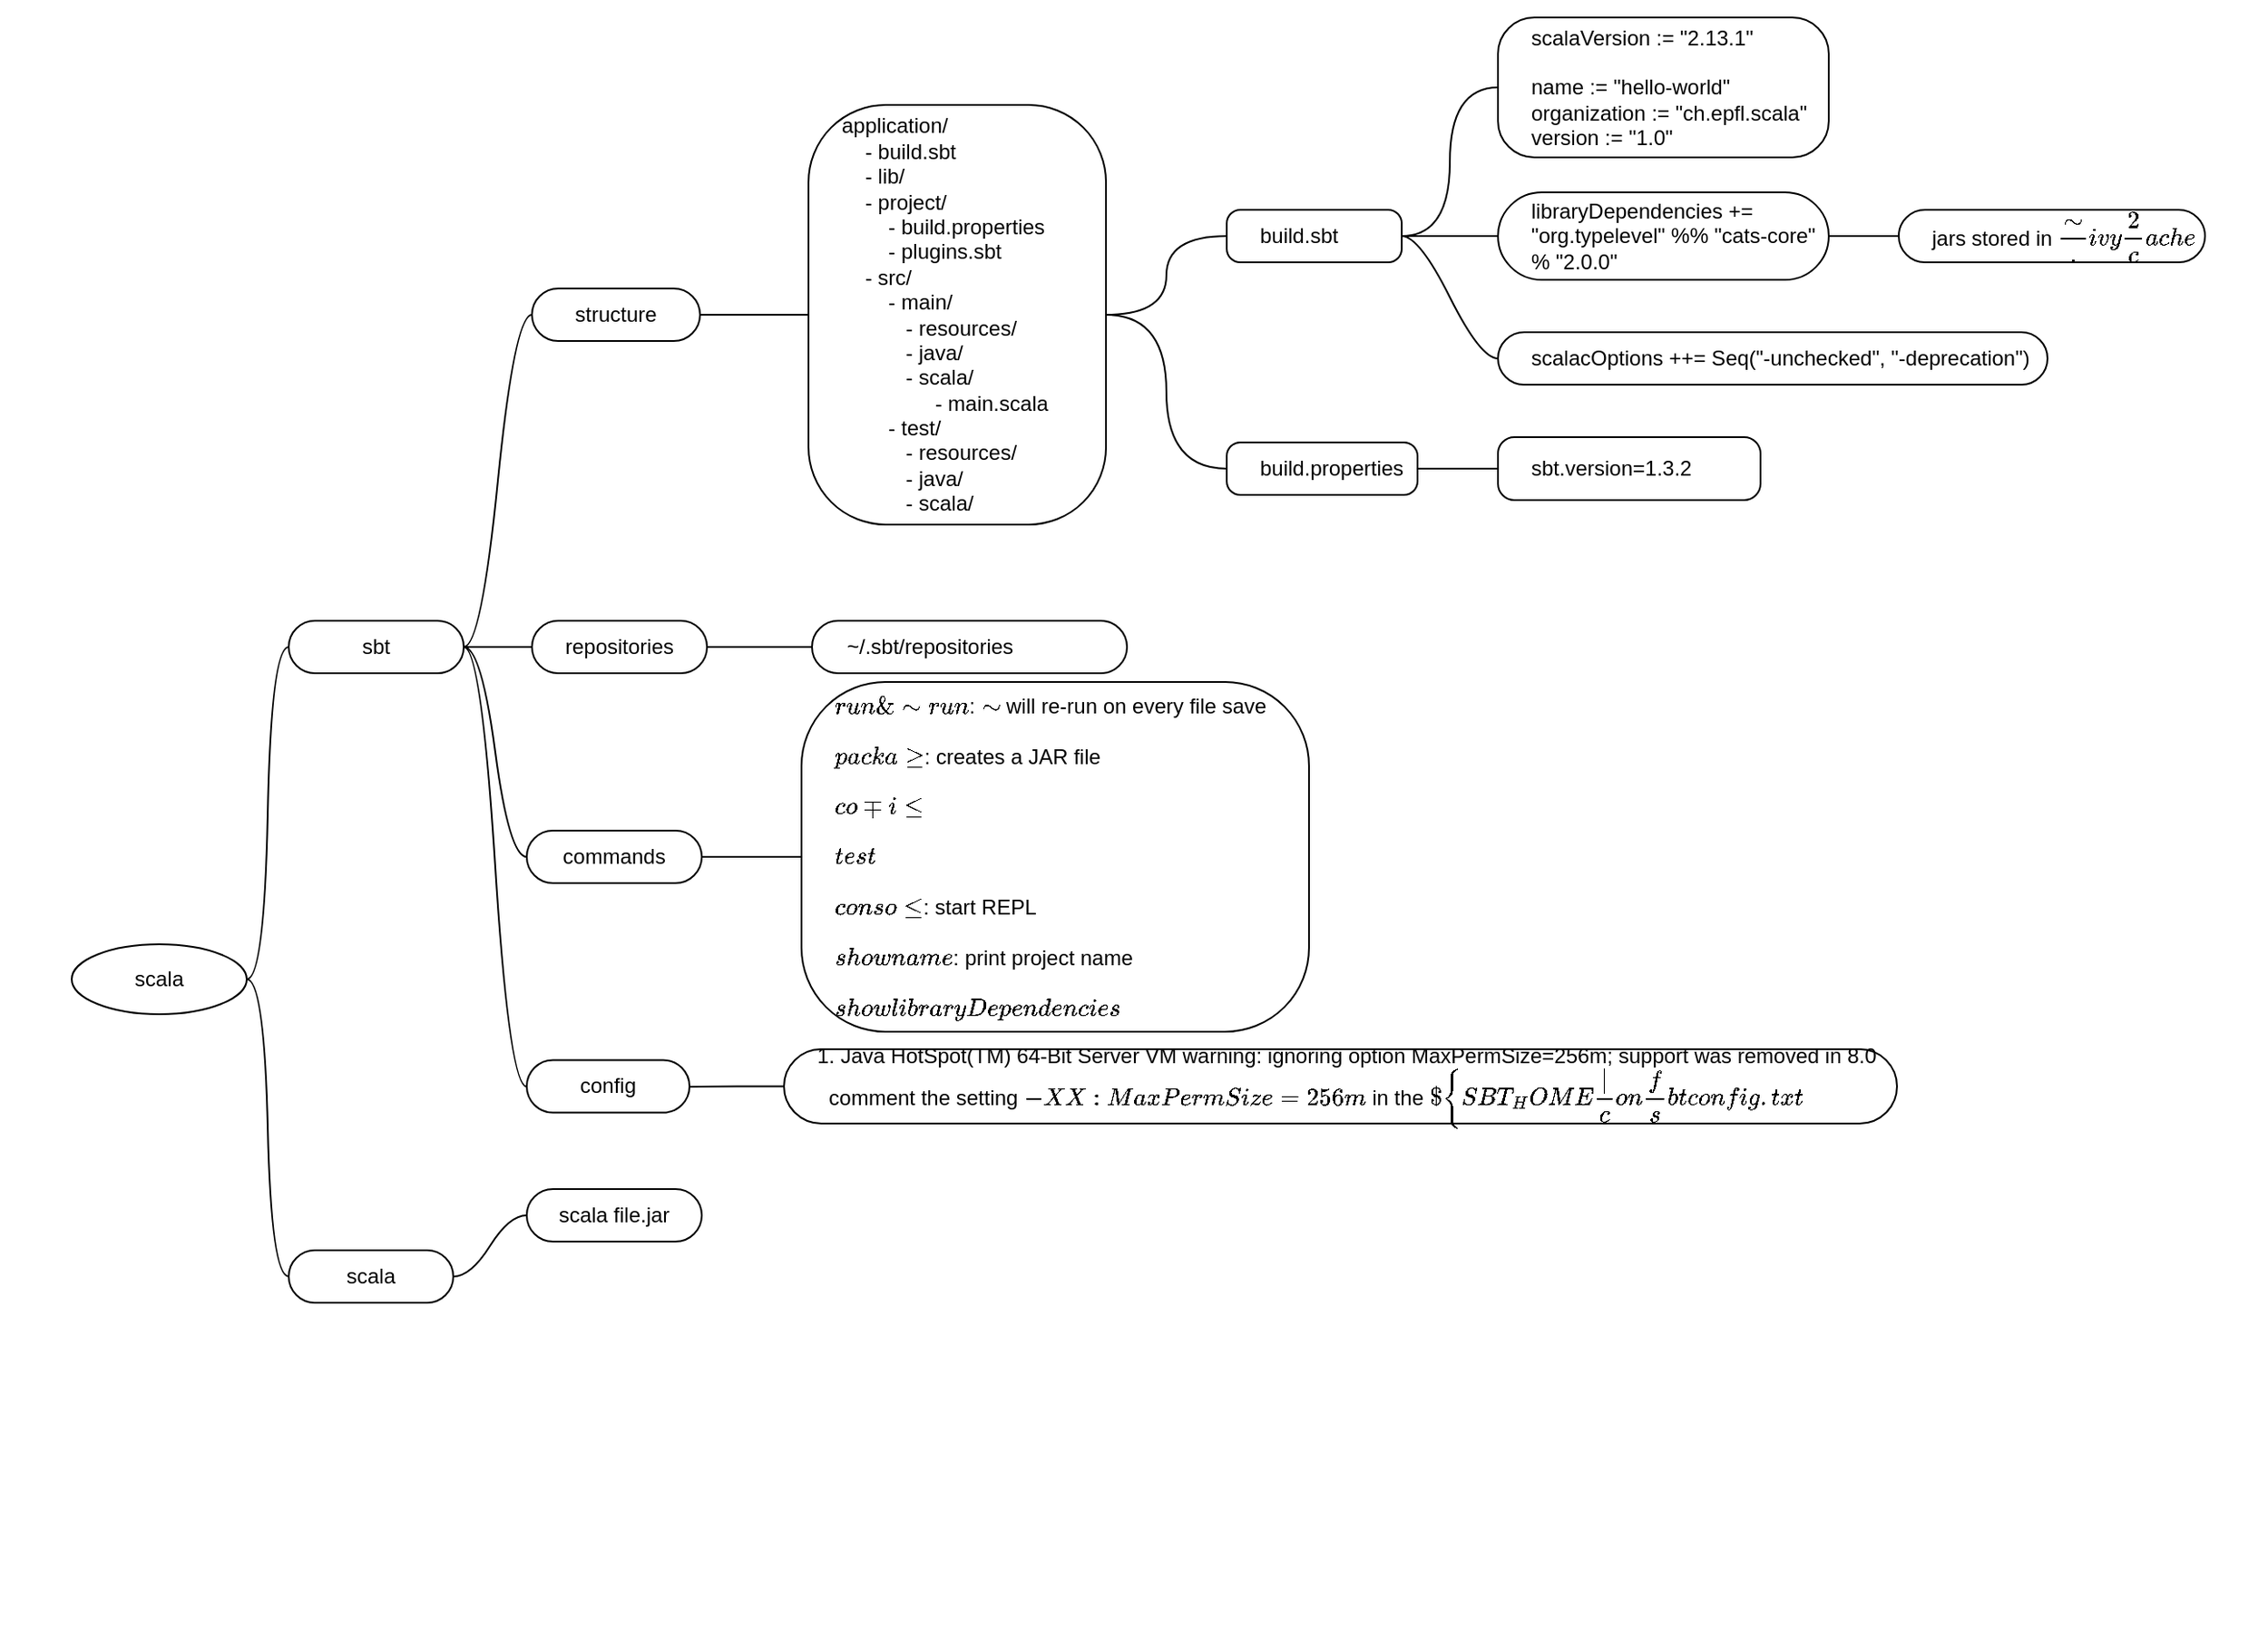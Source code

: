 <mxfile version="12.9.3" type="device" pages="3"><diagram id="EWGYTc7bqy6GZGGbjvN2" name="scala"><mxGraphModel dx="868" dy="3811" grid="1" gridSize="10" guides="1" tooltips="1" connect="1" arrows="1" fold="1" page="1" pageScale="1" pageWidth="2339" pageHeight="3300" math="0" shadow="0"><root><mxCell id="0"/><mxCell id="1" parent="0"/><mxCell id="EoFhbo3bPFA1JX9zwTyj-1" value="" style="swimlane;html=1;startSize=20;horizontal=1;containerType=tree;fillColor=none;strokeColor=none;spacingLeft=15;snapToPoint=1;fixDash=0;backgroundOutline=0;rounded=1;align=left;verticalAlign=middle;" vertex="1" parent="1"><mxGeometry x="40" y="-200" width="1295" height="930" as="geometry"><mxRectangle x="30" y="-120" width="50" height="40" as="alternateBounds"/></mxGeometry></mxCell><UserObject label="scala" link="https://www.scala-lang.org/" id="EoFhbo3bPFA1JX9zwTyj-6"><mxCell style="ellipse;whiteSpace=wrap;html=1;align=center;container=1;recursiveResize=0;treeFolding=1;treeMoving=1;snapToPoint=1;fixDash=0;backgroundOutline=0;" vertex="1" parent="EoFhbo3bPFA1JX9zwTyj-1"><mxGeometry x="41" y="540" width="100" height="40" as="geometry"/></mxCell></UserObject><mxCell id="EoFhbo3bPFA1JX9zwTyj-15" value="" style="edgeStyle=entityRelationEdgeStyle;startArrow=none;endArrow=none;segment=10;curved=1;snapToPoint=1;fixDash=0;backgroundOutline=0;exitX=1;exitY=0.5;exitDx=0;exitDy=0;" edge="1" target="EoFhbo3bPFA1JX9zwTyj-16" source="EoFhbo3bPFA1JX9zwTyj-6" parent="EoFhbo3bPFA1JX9zwTyj-1"><mxGeometry relative="1" as="geometry"><mxPoint x="121" y="570" as="sourcePoint"/></mxGeometry></mxCell><UserObject label="sbt" link="https://www.scala-sbt.org/1.x/docs/" id="EoFhbo3bPFA1JX9zwTyj-16"><mxCell style="whiteSpace=wrap;html=1;rounded=1;arcSize=50;align=center;verticalAlign=middle;container=1;recursiveResize=0;strokeWidth=1;autosize=1;spacing=4;treeFolding=1;treeMoving=1;snapToPoint=1;fixDash=0;backgroundOutline=0;" vertex="1" parent="EoFhbo3bPFA1JX9zwTyj-1"><mxGeometry x="165" y="355" width="100" height="30" as="geometry"/></mxCell></UserObject><mxCell id="HXkj4zqK0N98TBbHZSJ0-14" value="" style="edgeStyle=entityRelationEdgeStyle;startArrow=none;endArrow=none;segment=10;curved=1;snapToPoint=1;fixDash=0;backgroundOutline=0;" edge="1" target="HXkj4zqK0N98TBbHZSJ0-15" source="EoFhbo3bPFA1JX9zwTyj-16" parent="EoFhbo3bPFA1JX9zwTyj-1"><mxGeometry relative="1" as="geometry"><mxPoint x="334" y="310" as="sourcePoint"/></mxGeometry></mxCell><mxCell id="HXkj4zqK0N98TBbHZSJ0-15" value="repositories" style="whiteSpace=wrap;html=1;rounded=1;arcSize=50;align=center;verticalAlign=middle;container=1;recursiveResize=0;strokeWidth=1;autosize=1;spacing=4;treeFolding=1;treeMoving=1;snapToPoint=1;fixDash=0;backgroundOutline=0;" vertex="1" parent="EoFhbo3bPFA1JX9zwTyj-1"><mxGeometry x="304" y="355" width="100" height="30" as="geometry"/></mxCell><mxCell id="HXkj4zqK0N98TBbHZSJ0-16" value="" style="edgeStyle=entityRelationEdgeStyle;startArrow=none;endArrow=none;segment=10;curved=1;snapToPoint=1;fixDash=0;backgroundOutline=0;" edge="1" target="HXkj4zqK0N98TBbHZSJ0-17" source="HXkj4zqK0N98TBbHZSJ0-15" parent="EoFhbo3bPFA1JX9zwTyj-1"><mxGeometry relative="1" as="geometry"><mxPoint x="334" y="330" as="sourcePoint"/></mxGeometry></mxCell><mxCell id="HXkj4zqK0N98TBbHZSJ0-17" value="~/.sbt/repositories" style="whiteSpace=wrap;html=1;rounded=1;arcSize=50;align=left;verticalAlign=middle;container=1;recursiveResize=0;strokeWidth=1;autosize=1;spacing=4;treeFolding=1;treeMoving=1;spacingLeft=16;snapToPoint=1;fixDash=0;backgroundOutline=0;" vertex="1" parent="EoFhbo3bPFA1JX9zwTyj-1"><mxGeometry x="464" y="355" width="180" height="30" as="geometry"/></mxCell><mxCell id="HXkj4zqK0N98TBbHZSJ0-22" value="" style="edgeStyle=entityRelationEdgeStyle;startArrow=none;endArrow=none;segment=10;curved=1;snapToPoint=1;fixDash=0;backgroundOutline=0;exitX=1;exitY=0.5;exitDx=0;exitDy=0;" edge="1" target="HXkj4zqK0N98TBbHZSJ0-23" source="EoFhbo3bPFA1JX9zwTyj-6" parent="EoFhbo3bPFA1JX9zwTyj-1"><mxGeometry relative="1" as="geometry"><mxPoint x="131" y="565" as="sourcePoint"/></mxGeometry></mxCell><mxCell id="HXkj4zqK0N98TBbHZSJ0-23" value="scala" style="whiteSpace=wrap;html=1;rounded=1;arcSize=50;align=center;verticalAlign=middle;container=1;recursiveResize=0;strokeWidth=1;autosize=1;spacing=4;treeFolding=1;treeMoving=1;snapToPoint=1;fixDash=0;backgroundOutline=0;" vertex="1" parent="EoFhbo3bPFA1JX9zwTyj-1"><mxGeometry x="165" y="715" width="94" height="30" as="geometry"/></mxCell><mxCell id="HXkj4zqK0N98TBbHZSJ0-25" value="" style="edgeStyle=entityRelationEdgeStyle;startArrow=none;endArrow=none;segment=10;curved=1;snapToPoint=1;fixDash=0;backgroundOutline=0;" edge="1" target="HXkj4zqK0N98TBbHZSJ0-26" source="HXkj4zqK0N98TBbHZSJ0-23" parent="EoFhbo3bPFA1JX9zwTyj-1"><mxGeometry relative="1" as="geometry"><mxPoint x="145" y="515" as="sourcePoint"/></mxGeometry></mxCell><mxCell id="HXkj4zqK0N98TBbHZSJ0-26" value="scala file.jar" style="whiteSpace=wrap;html=1;rounded=1;arcSize=50;align=center;verticalAlign=middle;container=1;recursiveResize=0;strokeWidth=1;autosize=1;spacing=4;treeFolding=1;treeMoving=1;snapToPoint=1;fixDash=0;backgroundOutline=0;" vertex="1" parent="EoFhbo3bPFA1JX9zwTyj-1"><mxGeometry x="301" y="680" width="100" height="30" as="geometry"/></mxCell><mxCell id="HXkj4zqK0N98TBbHZSJ0-43" value="structure" style="whiteSpace=wrap;html=1;rounded=1;arcSize=50;align=center;verticalAlign=middle;container=1;recursiveResize=0;strokeWidth=1;autosize=1;spacing=4;treeFolding=1;treeMoving=1;snapToPoint=1;fixDash=0;backgroundOutline=0;" vertex="1" parent="EoFhbo3bPFA1JX9zwTyj-1"><mxGeometry x="304" y="165" width="96" height="30" as="geometry"/></mxCell><mxCell id="HXkj4zqK0N98TBbHZSJ0-42" value="" style="edgeStyle=entityRelationEdgeStyle;startArrow=none;endArrow=none;segment=10;curved=1;snapToPoint=1;fixDash=0;backgroundOutline=0;" edge="1" target="HXkj4zqK0N98TBbHZSJ0-43" source="EoFhbo3bPFA1JX9zwTyj-16" parent="EoFhbo3bPFA1JX9zwTyj-1"><mxGeometry relative="1" as="geometry"><mxPoint x="300" y="35" as="sourcePoint"/></mxGeometry></mxCell><mxCell id="HXkj4zqK0N98TBbHZSJ0-44" value="application/&lt;br&gt;&amp;nbsp; &amp;nbsp; - build.sbt&lt;br&gt;&amp;nbsp; &amp;nbsp; - lib/&lt;br&gt;&amp;nbsp; &amp;nbsp; - project/&lt;br&gt;&amp;nbsp; &amp;nbsp; &amp;nbsp; &amp;nbsp; - build.properties&lt;br&gt;&amp;nbsp; &amp;nbsp; &amp;nbsp; &amp;nbsp; - plugins.sbt&lt;br&gt;&amp;nbsp; &amp;nbsp; - src/&lt;br&gt;&amp;nbsp; &amp;nbsp; &amp;nbsp; &amp;nbsp; - main/&lt;br&gt;&amp;nbsp; &amp;nbsp; &amp;nbsp; &amp;nbsp; &amp;nbsp; &amp;nbsp;- resources/&lt;br&gt;&amp;nbsp; &amp;nbsp; &amp;nbsp; &amp;nbsp; &amp;nbsp; &amp;nbsp;- java/&lt;br&gt;&amp;nbsp; &amp;nbsp; &amp;nbsp; &amp;nbsp; &amp;nbsp; &amp;nbsp;- scala/&lt;br&gt;&amp;nbsp; &amp;nbsp; &amp;nbsp; &amp;nbsp; &amp;nbsp; &amp;nbsp; &amp;nbsp; &amp;nbsp; - main.scala&lt;br&gt;&amp;nbsp; &amp;nbsp; &amp;nbsp; &amp;nbsp; - test/&lt;br&gt;&amp;nbsp; &amp;nbsp; &amp;nbsp; &amp;nbsp; &amp;nbsp; &amp;nbsp;- resources/&lt;br&gt;&amp;nbsp; &amp;nbsp; &amp;nbsp; &amp;nbsp; &amp;nbsp; &amp;nbsp;- java/&lt;br&gt;&amp;nbsp; &amp;nbsp; &amp;nbsp; &amp;nbsp; &amp;nbsp; &amp;nbsp;- scala/" style="whiteSpace=wrap;html=1;rounded=1;arcSize=26;align=left;verticalAlign=middle;container=1;recursiveResize=0;strokeWidth=1;autosize=1;spacing=4;treeFolding=1;treeMoving=1;snapToPoint=1;fixDash=0;backgroundOutline=0;spacingLeft=15;glass=0;comic=0;shadow=0;" vertex="1" parent="EoFhbo3bPFA1JX9zwTyj-1"><mxGeometry x="462" y="60" width="170" height="240" as="geometry"/></mxCell><mxCell id="HXkj4zqK0N98TBbHZSJ0-45" value="" style="edgeStyle=orthogonalEdgeStyle;rounded=0;orthogonalLoop=1;jettySize=auto;html=1;endArrow=none;endFill=0;" edge="1" parent="EoFhbo3bPFA1JX9zwTyj-1" source="HXkj4zqK0N98TBbHZSJ0-43" target="HXkj4zqK0N98TBbHZSJ0-44"><mxGeometry relative="1" as="geometry"/></mxCell><mxCell id="HXkj4zqK0N98TBbHZSJ0-48" value="" style="edgeStyle=entityRelationEdgeStyle;startArrow=none;endArrow=none;segment=10;curved=1;snapToPoint=1;fixDash=0;backgroundOutline=0;" edge="1" target="HXkj4zqK0N98TBbHZSJ0-49" source="EoFhbo3bPFA1JX9zwTyj-16" parent="EoFhbo3bPFA1JX9zwTyj-1"><mxGeometry relative="1" as="geometry"><mxPoint x="303" y="145" as="sourcePoint"/></mxGeometry></mxCell><UserObject label="commands" id="HXkj4zqK0N98TBbHZSJ0-49"><mxCell style="whiteSpace=wrap;html=1;rounded=1;arcSize=50;align=center;verticalAlign=middle;container=1;recursiveResize=0;strokeWidth=1;autosize=1;spacing=4;treeFolding=1;treeMoving=1;snapToPoint=1;fixDash=0;backgroundOutline=0;" vertex="1" parent="EoFhbo3bPFA1JX9zwTyj-1"><mxGeometry x="301" y="475" width="100" height="30" as="geometry"/></mxCell></UserObject><mxCell id="HXkj4zqK0N98TBbHZSJ0-50" value="" style="edgeStyle=entityRelationEdgeStyle;startArrow=none;endArrow=none;segment=10;curved=1;snapToPoint=1;fixDash=0;backgroundOutline=0;" edge="1" target="HXkj4zqK0N98TBbHZSJ0-51" source="HXkj4zqK0N98TBbHZSJ0-49" parent="EoFhbo3bPFA1JX9zwTyj-1"><mxGeometry relative="1" as="geometry"><mxPoint x="294" y="190" as="sourcePoint"/></mxGeometry></mxCell><UserObject label="`run &amp;amp; ~run`: `~` will re-run on every file save&lt;br&gt;&lt;br&gt;`package`: creates a JAR file&lt;br&gt;&lt;br&gt;`compile`&lt;br&gt;&lt;br&gt;`test`&lt;br&gt;&lt;br&gt;`console`: start REPL&lt;br&gt;&lt;br&gt;`show name`: print project name&lt;br&gt;&lt;br&gt;`show libraryDependencies`" id="HXkj4zqK0N98TBbHZSJ0-51"><mxCell style="whiteSpace=wrap;html=1;rounded=1;arcSize=24;align=left;verticalAlign=middle;container=1;recursiveResize=0;strokeWidth=1;autosize=1;spacing=4;treeFolding=1;treeMoving=1;snapToPoint=1;fixDash=0;backgroundOutline=0;spacingLeft=15;" vertex="1" parent="EoFhbo3bPFA1JX9zwTyj-1"><mxGeometry x="458" y="390" width="290" height="200" as="geometry"/></mxCell></UserObject><mxCell id="HXkj4zqK0N98TBbHZSJ0-52" value="" style="edgeStyle=entityRelationEdgeStyle;startArrow=none;endArrow=none;segment=10;curved=1;snapToPoint=1;fixDash=0;backgroundOutline=0;" edge="1" target="HXkj4zqK0N98TBbHZSJ0-53" source="EoFhbo3bPFA1JX9zwTyj-16" parent="EoFhbo3bPFA1JX9zwTyj-1"><mxGeometry relative="1" as="geometry"><mxPoint x="294" y="190" as="sourcePoint"/></mxGeometry></mxCell><mxCell id="HXkj4zqK0N98TBbHZSJ0-53" value="config" style="whiteSpace=wrap;html=1;rounded=1;arcSize=50;align=center;verticalAlign=middle;container=1;recursiveResize=0;strokeWidth=1;autosize=1;spacing=4;treeFolding=1;treeMoving=1;snapToPoint=1;fixDash=0;backgroundOutline=0;" vertex="1" parent="EoFhbo3bPFA1JX9zwTyj-1"><mxGeometry x="301" y="606.25" width="93" height="30" as="geometry"/></mxCell><mxCell id="HXkj4zqK0N98TBbHZSJ0-54" value="" style="edgeStyle=entityRelationEdgeStyle;startArrow=none;endArrow=none;segment=10;curved=1;snapToPoint=1;fixDash=0;backgroundOutline=0;entryX=0;entryY=0.5;entryDx=0;entryDy=0;" edge="1" target="HXkj4zqK0N98TBbHZSJ0-55" source="HXkj4zqK0N98TBbHZSJ0-53" parent="EoFhbo3bPFA1JX9zwTyj-1"><mxGeometry relative="1" as="geometry"><mxPoint x="294" y="190" as="sourcePoint"/><mxPoint x="464" y="640" as="targetPoint"/></mxGeometry></mxCell><mxCell id="HXkj4zqK0N98TBbHZSJ0-55" value="1. Java HotSpot(TM) 64-Bit Server VM warning: ignoring option MaxPermSize=256m; support was removed in 8.0&lt;br&gt;&amp;nbsp; comment the setting `-XX:MaxPermSize=256m` in the `${SBT_HOME|/conf/sbtconfig.txt`" style="whiteSpace=wrap;html=1;rounded=1;arcSize=50;align=left;verticalAlign=middle;container=1;recursiveResize=0;strokeWidth=1;autosize=1;spacing=4;treeFolding=1;treeMoving=1;snapToPoint=1;fixDash=0;backgroundOutline=0;spacingLeft=15;" vertex="1" parent="EoFhbo3bPFA1JX9zwTyj-1"><mxGeometry x="448" y="600" width="636" height="42.5" as="geometry"/></mxCell><mxCell id="HXkj4zqK0N98TBbHZSJ0-67" value="" style="edgeStyle=orthogonalEdgeStyle;rounded=0;orthogonalLoop=1;jettySize=auto;html=1;endArrow=none;endFill=0;curved=1;" edge="1" target="HXkj4zqK0N98TBbHZSJ0-68" source="HXkj4zqK0N98TBbHZSJ0-44" parent="EoFhbo3bPFA1JX9zwTyj-1"><mxGeometry relative="1" as="geometry"><mxPoint x="431" y="-45" as="sourcePoint"/></mxGeometry></mxCell><mxCell id="HXkj4zqK0N98TBbHZSJ0-68" value="build.properties" style="whiteSpace=wrap;html=1;rounded=1;arcSize=26;align=left;verticalAlign=middle;container=1;recursiveResize=0;strokeWidth=1;autosize=1;spacing=4;treeFolding=1;treeMoving=1;snapToPoint=1;fixDash=0;backgroundOutline=0;spacingLeft=15;glass=0;comic=0;shadow=0;" vertex="1" parent="EoFhbo3bPFA1JX9zwTyj-1"><mxGeometry x="701" y="253" width="109" height="30" as="geometry"/></mxCell><mxCell id="HXkj4zqK0N98TBbHZSJ0-69" value="" style="edgeStyle=orthogonalEdgeStyle;rounded=0;orthogonalLoop=1;jettySize=auto;html=1;endArrow=none;endFill=0;" edge="1" target="HXkj4zqK0N98TBbHZSJ0-70" source="HXkj4zqK0N98TBbHZSJ0-68" parent="EoFhbo3bPFA1JX9zwTyj-1"><mxGeometry relative="1" as="geometry"><mxPoint x="663" y="-45" as="sourcePoint"/></mxGeometry></mxCell><mxCell id="HXkj4zqK0N98TBbHZSJ0-70" value="sbt.version=1.3.2" style="whiteSpace=wrap;html=1;rounded=1;arcSize=26;align=left;verticalAlign=middle;container=1;recursiveResize=0;strokeWidth=1;autosize=1;spacing=4;treeFolding=1;treeMoving=1;snapToPoint=1;fixDash=0;backgroundOutline=0;spacingLeft=15;glass=0;comic=0;shadow=0;" vertex="1" parent="EoFhbo3bPFA1JX9zwTyj-1"><mxGeometry x="856" y="250" width="150" height="36" as="geometry"/></mxCell><mxCell id="HXkj4zqK0N98TBbHZSJ0-75" value="" style="edgeStyle=orthogonalEdgeStyle;rounded=0;orthogonalLoop=1;jettySize=auto;html=1;endArrow=none;endFill=0;curved=1;" edge="1" target="HXkj4zqK0N98TBbHZSJ0-76" source="HXkj4zqK0N98TBbHZSJ0-44" parent="EoFhbo3bPFA1JX9zwTyj-1"><mxGeometry relative="1" as="geometry"><mxPoint x="663" y="-45" as="sourcePoint"/></mxGeometry></mxCell><mxCell id="HXkj4zqK0N98TBbHZSJ0-76" value="&lt;span style=&quot;text-align: center&quot;&gt;build.sbt&lt;/span&gt;" style="whiteSpace=wrap;html=1;rounded=1;arcSize=26;align=left;verticalAlign=middle;container=1;recursiveResize=0;strokeWidth=1;autosize=1;spacing=4;treeFolding=1;treeMoving=1;snapToPoint=1;fixDash=0;backgroundOutline=0;spacingLeft=15;glass=0;comic=0;shadow=0;" vertex="1" parent="EoFhbo3bPFA1JX9zwTyj-1"><mxGeometry x="701" y="120" width="100" height="30" as="geometry"/></mxCell><UserObject label="libraryDependencies += &quot;org.typelevel&quot; %% &quot;cats-core&quot; % &quot;2.0.0&quot;" link="https://index.scala-lang.org" id="HXkj4zqK0N98TBbHZSJ0-81"><mxCell style="whiteSpace=wrap;html=1;rounded=1;arcSize=50;align=left;verticalAlign=middle;container=1;recursiveResize=0;strokeWidth=1;autosize=1;spacing=4;treeFolding=1;treeMoving=1;spacingLeft=15;snapToPoint=1;fixDash=0;backgroundOutline=0;collapsible=1;overflow=visible;" vertex="1" collapsed="1" parent="EoFhbo3bPFA1JX9zwTyj-1"><mxGeometry x="856" y="110" width="189" height="50" as="geometry"/></mxCell></UserObject><mxCell id="HXkj4zqK0N98TBbHZSJ0-82" value="" style="edgeStyle=entityRelationEdgeStyle;startArrow=none;endArrow=none;segment=10;curved=1;snapToPoint=1;fixDash=0;backgroundOutline=0;exitX=1;exitY=0.5;exitDx=0;exitDy=0;" edge="1" parent="EoFhbo3bPFA1JX9zwTyj-1" source="HXkj4zqK0N98TBbHZSJ0-76" target="HXkj4zqK0N98TBbHZSJ0-81"><mxGeometry relative="1" as="geometry"><mxPoint x="751" y="310" as="sourcePoint"/><mxPoint x="470" y="410" as="targetPoint"/></mxGeometry></mxCell><mxCell id="HXkj4zqK0N98TBbHZSJ0-85" value="" style="edgeStyle=orthogonalEdgeStyle;rounded=0;orthogonalLoop=1;jettySize=auto;html=1;endArrow=none;endFill=0;curved=1;entryX=0;entryY=0.5;entryDx=0;entryDy=0;" edge="1" target="HXkj4zqK0N98TBbHZSJ0-86" source="HXkj4zqK0N98TBbHZSJ0-76" parent="EoFhbo3bPFA1JX9zwTyj-1"><mxGeometry relative="1" as="geometry"><mxPoint x="661" y="10" as="sourcePoint"/></mxGeometry></mxCell><mxCell id="HXkj4zqK0N98TBbHZSJ0-86" value="scalaVersion := &quot;2.13.1&quot;&lt;br&gt;&lt;br&gt;name := &quot;hello-world&quot;&lt;br&gt;organization := &quot;ch.epfl.scala&quot;&lt;br&gt;version := &quot;1.0&quot;" style="whiteSpace=wrap;html=1;rounded=1;arcSize=26;align=left;verticalAlign=middle;container=1;recursiveResize=0;strokeWidth=1;autosize=1;spacing=4;treeFolding=1;treeMoving=1;snapToPoint=1;fixDash=0;backgroundOutline=0;spacingLeft=15;glass=0;comic=0;shadow=0;" vertex="1" parent="EoFhbo3bPFA1JX9zwTyj-1"><mxGeometry x="856" y="10" width="189" height="80" as="geometry"/></mxCell><mxCell id="HXkj4zqK0N98TBbHZSJ0-89" value="" style="edgeStyle=entityRelationEdgeStyle;startArrow=none;endArrow=none;segment=10;curved=1;snapToPoint=1;fixDash=0;backgroundOutline=0;exitX=1;exitY=0.5;exitDx=0;exitDy=0;" edge="1" target="HXkj4zqK0N98TBbHZSJ0-90" source="HXkj4zqK0N98TBbHZSJ0-76" parent="EoFhbo3bPFA1JX9zwTyj-1"><mxGeometry relative="1" as="geometry"><mxPoint x="841" y="-95" as="sourcePoint"/><mxPoint x="470" y="410" as="targetPoint"/></mxGeometry></mxCell><UserObject label="scalacOptions ++= Seq(&quot;-unchecked&quot;, &quot;-deprecation&quot;)" link="https://index.scala-lang.org" id="HXkj4zqK0N98TBbHZSJ0-90"><mxCell style="whiteSpace=wrap;html=1;rounded=1;arcSize=50;align=left;verticalAlign=middle;container=1;recursiveResize=0;strokeWidth=1;autosize=1;spacing=4;treeFolding=1;treeMoving=1;spacingLeft=15;snapToPoint=1;fixDash=0;backgroundOutline=0;collapsible=1;overflow=visible;" vertex="1" collapsed="1" parent="EoFhbo3bPFA1JX9zwTyj-1"><mxGeometry x="856" y="190" width="314" height="30" as="geometry"/></mxCell></UserObject><mxCell id="HXkj4zqK0N98TBbHZSJ0-91" value="" style="edgeStyle=entityRelationEdgeStyle;startArrow=none;endArrow=none;segment=10;curved=1;snapToPoint=1;fixDash=0;backgroundOutline=0;exitX=1;exitY=0.5;exitDx=0;exitDy=0;" edge="1" target="HXkj4zqK0N98TBbHZSJ0-92" source="HXkj4zqK0N98TBbHZSJ0-81" parent="EoFhbo3bPFA1JX9zwTyj-1"><mxGeometry relative="1" as="geometry"><mxPoint x="841" y="-65" as="sourcePoint"/><mxPoint x="470" y="410" as="targetPoint"/></mxGeometry></mxCell><UserObject label="jars stored in `~/.ivy2/cache`" link="https://index.scala-lang.org" id="HXkj4zqK0N98TBbHZSJ0-92"><mxCell style="whiteSpace=wrap;html=1;rounded=1;arcSize=50;align=left;verticalAlign=middle;container=1;recursiveResize=0;strokeWidth=1;autosize=1;spacing=4;treeFolding=1;treeMoving=1;spacingLeft=15;snapToPoint=1;fixDash=0;backgroundOutline=0;collapsible=1;overflow=visible;" vertex="1" collapsed="1" parent="EoFhbo3bPFA1JX9zwTyj-1"><mxGeometry x="1085" y="120" width="175" height="30" as="geometry"/></mxCell></UserObject></root></mxGraphModel></diagram><diagram id="FLPFpf0fDZkSOcCbkyvu" name="cluster"><mxGraphModel dx="868" dy="511" grid="1" gridSize="10" guides="1" tooltips="1" connect="1" arrows="1" fold="1" page="1" pageScale="1" pageWidth="2339" pageHeight="3300" math="0" shadow="0"><root><mxCell id="Sro-y_ONTGwIrrQq8ra5-0"/><mxCell id="Sro-y_ONTGwIrrQq8ra5-1" parent="Sro-y_ONTGwIrrQq8ra5-0"/><mxCell id="Sro-y_ONTGwIrrQq8ra5-2" value="D" style="swimlane;html=1;startSize=20;horizontal=1;containerType=tree;rounded=1;shadow=0;glass=0;comic=0;fillColor=none;align=left;strokeColor=none;" vertex="1" parent="Sro-y_ONTGwIrrQq8ra5-1"><mxGeometry x="50" y="100" width="810" height="370" as="geometry"/></mxCell><mxCell id="Sro-y_ONTGwIrrQq8ra5-3" value="" style="edgeStyle=entityRelationEdgeStyle;startArrow=none;endArrow=none;segment=10;curved=1;" edge="1" parent="Sro-y_ONTGwIrrQq8ra5-2" source="Sro-y_ONTGwIrrQq8ra5-7" target="Sro-y_ONTGwIrrQq8ra5-8"><mxGeometry relative="1" as="geometry"/></mxCell><mxCell id="Sro-y_ONTGwIrrQq8ra5-7" value="cluster" style="ellipse;whiteSpace=wrap;html=1;align=center;container=1;recursiveResize=0;treeFolding=1;treeMoving=1;" vertex="1" parent="Sro-y_ONTGwIrrQq8ra5-2"><mxGeometry x="40" y="135" width="100" height="40" as="geometry"/></mxCell><mxCell id="Sro-y_ONTGwIrrQq8ra5-8" value="hadoop" style="whiteSpace=wrap;html=1;rounded=1;arcSize=50;align=center;verticalAlign=middle;container=1;recursiveResize=0;strokeWidth=1;autosize=1;spacing=4;treeFolding=1;treeMoving=1;" vertex="1" parent="Sro-y_ONTGwIrrQq8ra5-2"><mxGeometry x="170" y="95" width="80" height="30" as="geometry"/></mxCell><mxCell id="Sro-y_ONTGwIrrQq8ra5-21" value="" style="edgeStyle=entityRelationEdgeStyle;startArrow=none;endArrow=none;segment=10;curved=1;" edge="1" target="Sro-y_ONTGwIrrQq8ra5-22" source="Sro-y_ONTGwIrrQq8ra5-7" parent="Sro-y_ONTGwIrrQq8ra5-2"><mxGeometry relative="1" as="geometry"><mxPoint x="140" y="220" as="sourcePoint"/></mxGeometry></mxCell><mxCell id="Sro-y_ONTGwIrrQq8ra5-22" value="spark" style="whiteSpace=wrap;html=1;rounded=1;arcSize=50;align=center;verticalAlign=middle;container=1;recursiveResize=0;strokeWidth=1;autosize=1;spacing=4;treeFolding=1;treeMoving=1;" vertex="1" parent="Sro-y_ONTGwIrrQq8ra5-2"><mxGeometry x="170" y="180" width="80" height="30" as="geometry"/></mxCell><mxCell id="Sro-y_ONTGwIrrQq8ra5-23" value="" style="edgeStyle=entityRelationEdgeStyle;startArrow=none;endArrow=none;segment=10;curved=1;" edge="1" target="Sro-y_ONTGwIrrQq8ra5-46" source="Sro-y_ONTGwIrrQq8ra5-22" parent="Sro-y_ONTGwIrrQq8ra5-2"><mxGeometry relative="1" as="geometry"><mxPoint x="150" y="170" as="sourcePoint"/></mxGeometry></mxCell><mxCell id="Sro-y_ONTGwIrrQq8ra5-24" value="$SPARK_HOME/sbin/start-all.sh&lt;br&gt;$SPARK_HOME/sbin/start-all.sh" style="whiteSpace=wrap;html=1;rounded=1;arcSize=50;align=left;verticalAlign=middle;container=1;recursiveResize=0;strokeWidth=1;autosize=1;spacing=4;treeFolding=1;treeMoving=1;spacingLeft=15;" vertex="1" parent="Sro-y_ONTGwIrrQq8ra5-2"><mxGeometry x="550" y="175" width="240" height="40" as="geometry"/></mxCell><mxCell id="Sro-y_ONTGwIrrQq8ra5-25" value="" style="edgeStyle=entityRelationEdgeStyle;startArrow=none;endArrow=none;segment=10;curved=1;" edge="1" target="Sro-y_ONTGwIrrQq8ra5-26" source="Sro-y_ONTGwIrrQq8ra5-7" parent="Sro-y_ONTGwIrrQq8ra5-2"><mxGeometry relative="1" as="geometry"><mxPoint x="150" y="170" as="sourcePoint"/></mxGeometry></mxCell><mxCell id="Sro-y_ONTGwIrrQq8ra5-26" value="java" style="whiteSpace=wrap;html=1;rounded=1;arcSize=50;align=center;verticalAlign=middle;container=1;recursiveResize=0;strokeWidth=1;autosize=1;spacing=4;treeFolding=1;treeMoving=1;" vertex="1" parent="Sro-y_ONTGwIrrQq8ra5-2"><mxGeometry x="170" y="20" width="80" height="30" as="geometry"/></mxCell><mxCell id="Sro-y_ONTGwIrrQq8ra5-31" value="" style="edgeStyle=entityRelationEdgeStyle;startArrow=none;endArrow=none;segment=10;curved=1;" edge="1" target="Sro-y_ONTGwIrrQq8ra5-32" source="Sro-y_ONTGwIrrQq8ra5-26" parent="Sro-y_ONTGwIrrQq8ra5-2"><mxGeometry relative="1" as="geometry"><mxPoint x="150" y="200" as="sourcePoint"/></mxGeometry></mxCell><mxCell id="Sro-y_ONTGwIrrQq8ra5-32" value="&lt;span style=&quot;background-color: rgb(255 , 255 , 255)&quot;&gt;JAVA_HOME&lt;br&gt;&lt;/span&gt;" style="whiteSpace=wrap;html=1;rounded=1;arcSize=50;align=left;verticalAlign=middle;container=1;recursiveResize=0;strokeWidth=1;autosize=1;spacing=4;treeFolding=1;treeMoving=1;spacingLeft=15;" vertex="1" parent="Sro-y_ONTGwIrrQq8ra5-2"><mxGeometry x="280" y="20" width="190" height="30" as="geometry"/></mxCell><mxCell id="Sro-y_ONTGwIrrQq8ra5-41" value="" style="edgeStyle=entityRelationEdgeStyle;startArrow=none;endArrow=none;segment=10;curved=1;" edge="1" target="Sro-y_ONTGwIrrQq8ra5-44" source="Sro-y_ONTGwIrrQq8ra5-8" parent="Sro-y_ONTGwIrrQq8ra5-2"><mxGeometry relative="1" as="geometry"><mxPoint x="150" y="200" as="sourcePoint"/></mxGeometry></mxCell><mxCell id="Sro-y_ONTGwIrrQq8ra5-42" value="&lt;span style=&quot;text-align: left; font-size: 12px;&quot;&gt;$HADOOP_HOME/sbin/start-dfs.sh&lt;/span&gt;&lt;br style=&quot;text-align: left; font-size: 12px;&quot;&gt;&lt;span style=&quot;text-align: left; font-size: 12px;&quot;&gt;$HADOOP_HOME/sbin/start-yarn.sh&lt;/span&gt;&lt;br style=&quot;text-align: left; font-size: 12px;&quot;&gt;&lt;br style=&quot;text-align: left; font-size: 12px;&quot;&gt;&lt;span style=&quot;text-align: left; font-size: 12px;&quot;&gt;$HADOOP_HOME/sbin/start-dfs.sh&lt;/span&gt;&lt;br style=&quot;text-align: left; font-size: 12px;&quot;&gt;&lt;span style=&quot;text-align: left; font-size: 12px;&quot;&gt;$HADOOP_HOME/sbin/start-yarn.sh&lt;/span&gt;" style="whiteSpace=wrap;html=1;rounded=1;arcSize=50;align=center;verticalAlign=middle;container=1;recursiveResize=0;strokeWidth=1;autosize=1;spacing=4;treeFolding=1;treeMoving=1;fontSize=12;" vertex="1" parent="Sro-y_ONTGwIrrQq8ra5-2"><mxGeometry x="550" y="70" width="240" height="80" as="geometry"/></mxCell><mxCell id="Sro-y_ONTGwIrrQq8ra5-43" value="" style="edgeStyle=entityRelationEdgeStyle;startArrow=none;endArrow=none;segment=10;curved=1;" edge="1" target="Sro-y_ONTGwIrrQq8ra5-42" source="Sro-y_ONTGwIrrQq8ra5-44" parent="Sro-y_ONTGwIrrQq8ra5-2"><mxGeometry relative="1" as="geometry"><mxPoint x="290" y="180" as="sourcePoint"/></mxGeometry></mxCell><mxCell id="Sro-y_ONTGwIrrQq8ra5-44" value="&lt;div&gt;HADOOP_HOME&lt;/div&gt;&lt;div&gt;HADOOP_CONF_DIR&lt;/div&gt;&lt;div&gt;HADOOP_PID_DIR&lt;/div&gt;&lt;div&gt;HADOOP_LOG_DIR&lt;/div&gt;&lt;div&gt;&lt;br&gt;&lt;/div&gt;" style="whiteSpace=wrap;html=1;rounded=1;arcSize=50;align=left;verticalAlign=top;container=1;recursiveResize=0;strokeWidth=1;autosize=1;spacing=4;treeFolding=1;treeMoving=1;spacingLeft=15;" vertex="1" parent="Sro-y_ONTGwIrrQq8ra5-2"><mxGeometry x="280" y="75" width="190" height="70" as="geometry"/></mxCell><mxCell id="Sro-y_ONTGwIrrQq8ra5-45" value="" style="edgeStyle=entityRelationEdgeStyle;startArrow=none;endArrow=none;segment=10;curved=1;" edge="1" target="Sro-y_ONTGwIrrQq8ra5-24" source="Sro-y_ONTGwIrrQq8ra5-46" parent="Sro-y_ONTGwIrrQq8ra5-2"><mxGeometry relative="1" as="geometry"><mxPoint x="300" y="295" as="sourcePoint"/></mxGeometry></mxCell><mxCell id="Sro-y_ONTGwIrrQq8ra5-46" value="&lt;div&gt;SPARK_HOME&lt;/div&gt;&lt;div&gt;SPARK_CONF_DIR&lt;/div&gt;&lt;div&gt;SPARK_PID_DIR&lt;/div&gt;&lt;div&gt;SPARK_LOG_DIR&lt;/div&gt;&lt;div&gt;SPARK_DIST_CLASSPATH&lt;/div&gt;" style="whiteSpace=wrap;html=1;rounded=1;arcSize=50;align=left;verticalAlign=middle;container=1;recursiveResize=0;strokeWidth=1;autosize=1;spacing=4;treeFolding=1;treeMoving=1;spacingLeft=15;" vertex="1" parent="Sro-y_ONTGwIrrQq8ra5-2"><mxGeometry x="280" y="155" width="190" height="80" as="geometry"/></mxCell><mxCell id="Sro-y_ONTGwIrrQq8ra5-47" value="" style="edgeStyle=entityRelationEdgeStyle;startArrow=none;endArrow=none;segment=10;curved=1;" edge="1" target="Sro-y_ONTGwIrrQq8ra5-48" source="Sro-y_ONTGwIrrQq8ra5-7" parent="Sro-y_ONTGwIrrQq8ra5-2"><mxGeometry relative="1" as="geometry"><mxPoint x="160" y="230" as="sourcePoint"/></mxGeometry></mxCell><mxCell id="Sro-y_ONTGwIrrQq8ra5-48" value="hive" style="whiteSpace=wrap;html=1;rounded=1;arcSize=50;align=center;verticalAlign=middle;container=1;recursiveResize=0;strokeWidth=1;autosize=1;spacing=4;treeFolding=1;treeMoving=1;" vertex="1" parent="Sro-y_ONTGwIrrQq8ra5-2"><mxGeometry x="180" y="285" width="70" height="30" as="geometry"/></mxCell><mxCell id="Sro-y_ONTGwIrrQq8ra5-49" value="" style="edgeStyle=entityRelationEdgeStyle;startArrow=none;endArrow=none;segment=10;curved=1;" edge="1" target="Sro-y_ONTGwIrrQq8ra5-50" source="Sro-y_ONTGwIrrQq8ra5-48" parent="Sro-y_ONTGwIrrQq8ra5-2"><mxGeometry relative="1" as="geometry"><mxPoint x="160" y="230" as="sourcePoint"/></mxGeometry></mxCell><mxCell id="Sro-y_ONTGwIrrQq8ra5-50" value="HIVE_HOME&lt;br&gt;HIVE_CONF_DIR" style="whiteSpace=wrap;html=1;rounded=1;arcSize=50;align=left;verticalAlign=middle;container=1;recursiveResize=0;strokeWidth=1;autosize=1;spacing=4;treeFolding=1;treeMoving=1;spacingLeft=15;" vertex="1" parent="Sro-y_ONTGwIrrQq8ra5-2"><mxGeometry x="280" y="285" width="190" height="30" as="geometry"/></mxCell></root></mxGraphModel></diagram><diagram id="1RoVEH6-U07JBPiQCIpj" name="spark"><mxGraphModel dx="868" dy="511" grid="1" gridSize="10" guides="1" tooltips="1" connect="1" arrows="1" fold="1" page="1" pageScale="1" pageWidth="2339" pageHeight="3300" math="0" shadow="0"><root><mxCell id="34mPGzUubuIL1UB4C40a-0"/><mxCell id="34mPGzUubuIL1UB4C40a-1" parent="34mPGzUubuIL1UB4C40a-0"/><mxCell id="KCW76AdvT7wmHBYV-x0i-53" value="" style="swimlane;html=1;startSize=20;horizontal=1;containerType=tree;rounded=1;shadow=0;glass=0;comic=0;fillColor=none;align=left;strokeColor=none;" vertex="1" parent="34mPGzUubuIL1UB4C40a-1"><mxGeometry x="40" y="160" width="660" height="320" as="geometry"/></mxCell><mxCell id="KCW76AdvT7wmHBYV-x0i-54" value="" style="edgeStyle=entityRelationEdgeStyle;startArrow=none;endArrow=none;segment=10;curved=1;" edge="1" parent="KCW76AdvT7wmHBYV-x0i-53" source="KCW76AdvT7wmHBYV-x0i-58" target="KCW76AdvT7wmHBYV-x0i-59"><mxGeometry relative="1" as="geometry"/></mxCell><UserObject label="spark" link="http://spark.apache.org/" id="KCW76AdvT7wmHBYV-x0i-58"><mxCell style="ellipse;whiteSpace=wrap;html=1;align=center;container=1;recursiveResize=0;treeFolding=1;treeMoving=1;" vertex="1" parent="KCW76AdvT7wmHBYV-x0i-53"><mxGeometry x="10" y="43" width="100" height="40" as="geometry"/></mxCell></UserObject><mxCell id="KCW76AdvT7wmHBYV-x0i-59" value="Topic" style="whiteSpace=wrap;html=1;rounded=1;arcSize=50;align=center;verticalAlign=middle;container=1;recursiveResize=0;strokeWidth=1;autosize=1;spacing=4;treeFolding=1;treeMoving=1;" vertex="1" parent="KCW76AdvT7wmHBYV-x0i-53"><mxGeometry x="170" y="23" width="80" height="20" as="geometry"/></mxCell></root></mxGraphModel></diagram></mxfile>